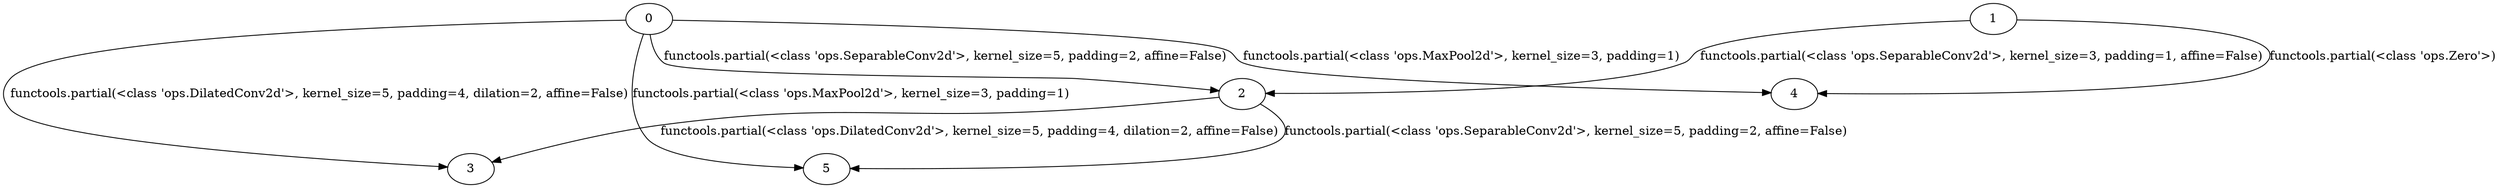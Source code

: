 digraph normal_cell_19 {
	0 -> 2 [label="functools.partial(<class 'ops.SeparableConv2d'>, kernel_size=5, padding=2, affine=False)"]
	1 -> 2 [label="functools.partial(<class 'ops.SeparableConv2d'>, kernel_size=3, padding=1, affine=False)"]
	0 -> 3 [label="functools.partial(<class 'ops.DilatedConv2d'>, kernel_size=5, padding=4, dilation=2, affine=False)"]
	2 -> 3 [label="functools.partial(<class 'ops.DilatedConv2d'>, kernel_size=5, padding=4, dilation=2, affine=False)"]
	1 -> 4 [label="functools.partial(<class 'ops.Zero'>)"]
	0 -> 4 [label="functools.partial(<class 'ops.MaxPool2d'>, kernel_size=3, padding=1)"]
	2 -> 5 [label="functools.partial(<class 'ops.SeparableConv2d'>, kernel_size=5, padding=2, affine=False)"]
	0 -> 5 [label="functools.partial(<class 'ops.MaxPool2d'>, kernel_size=3, padding=1)"]
}
